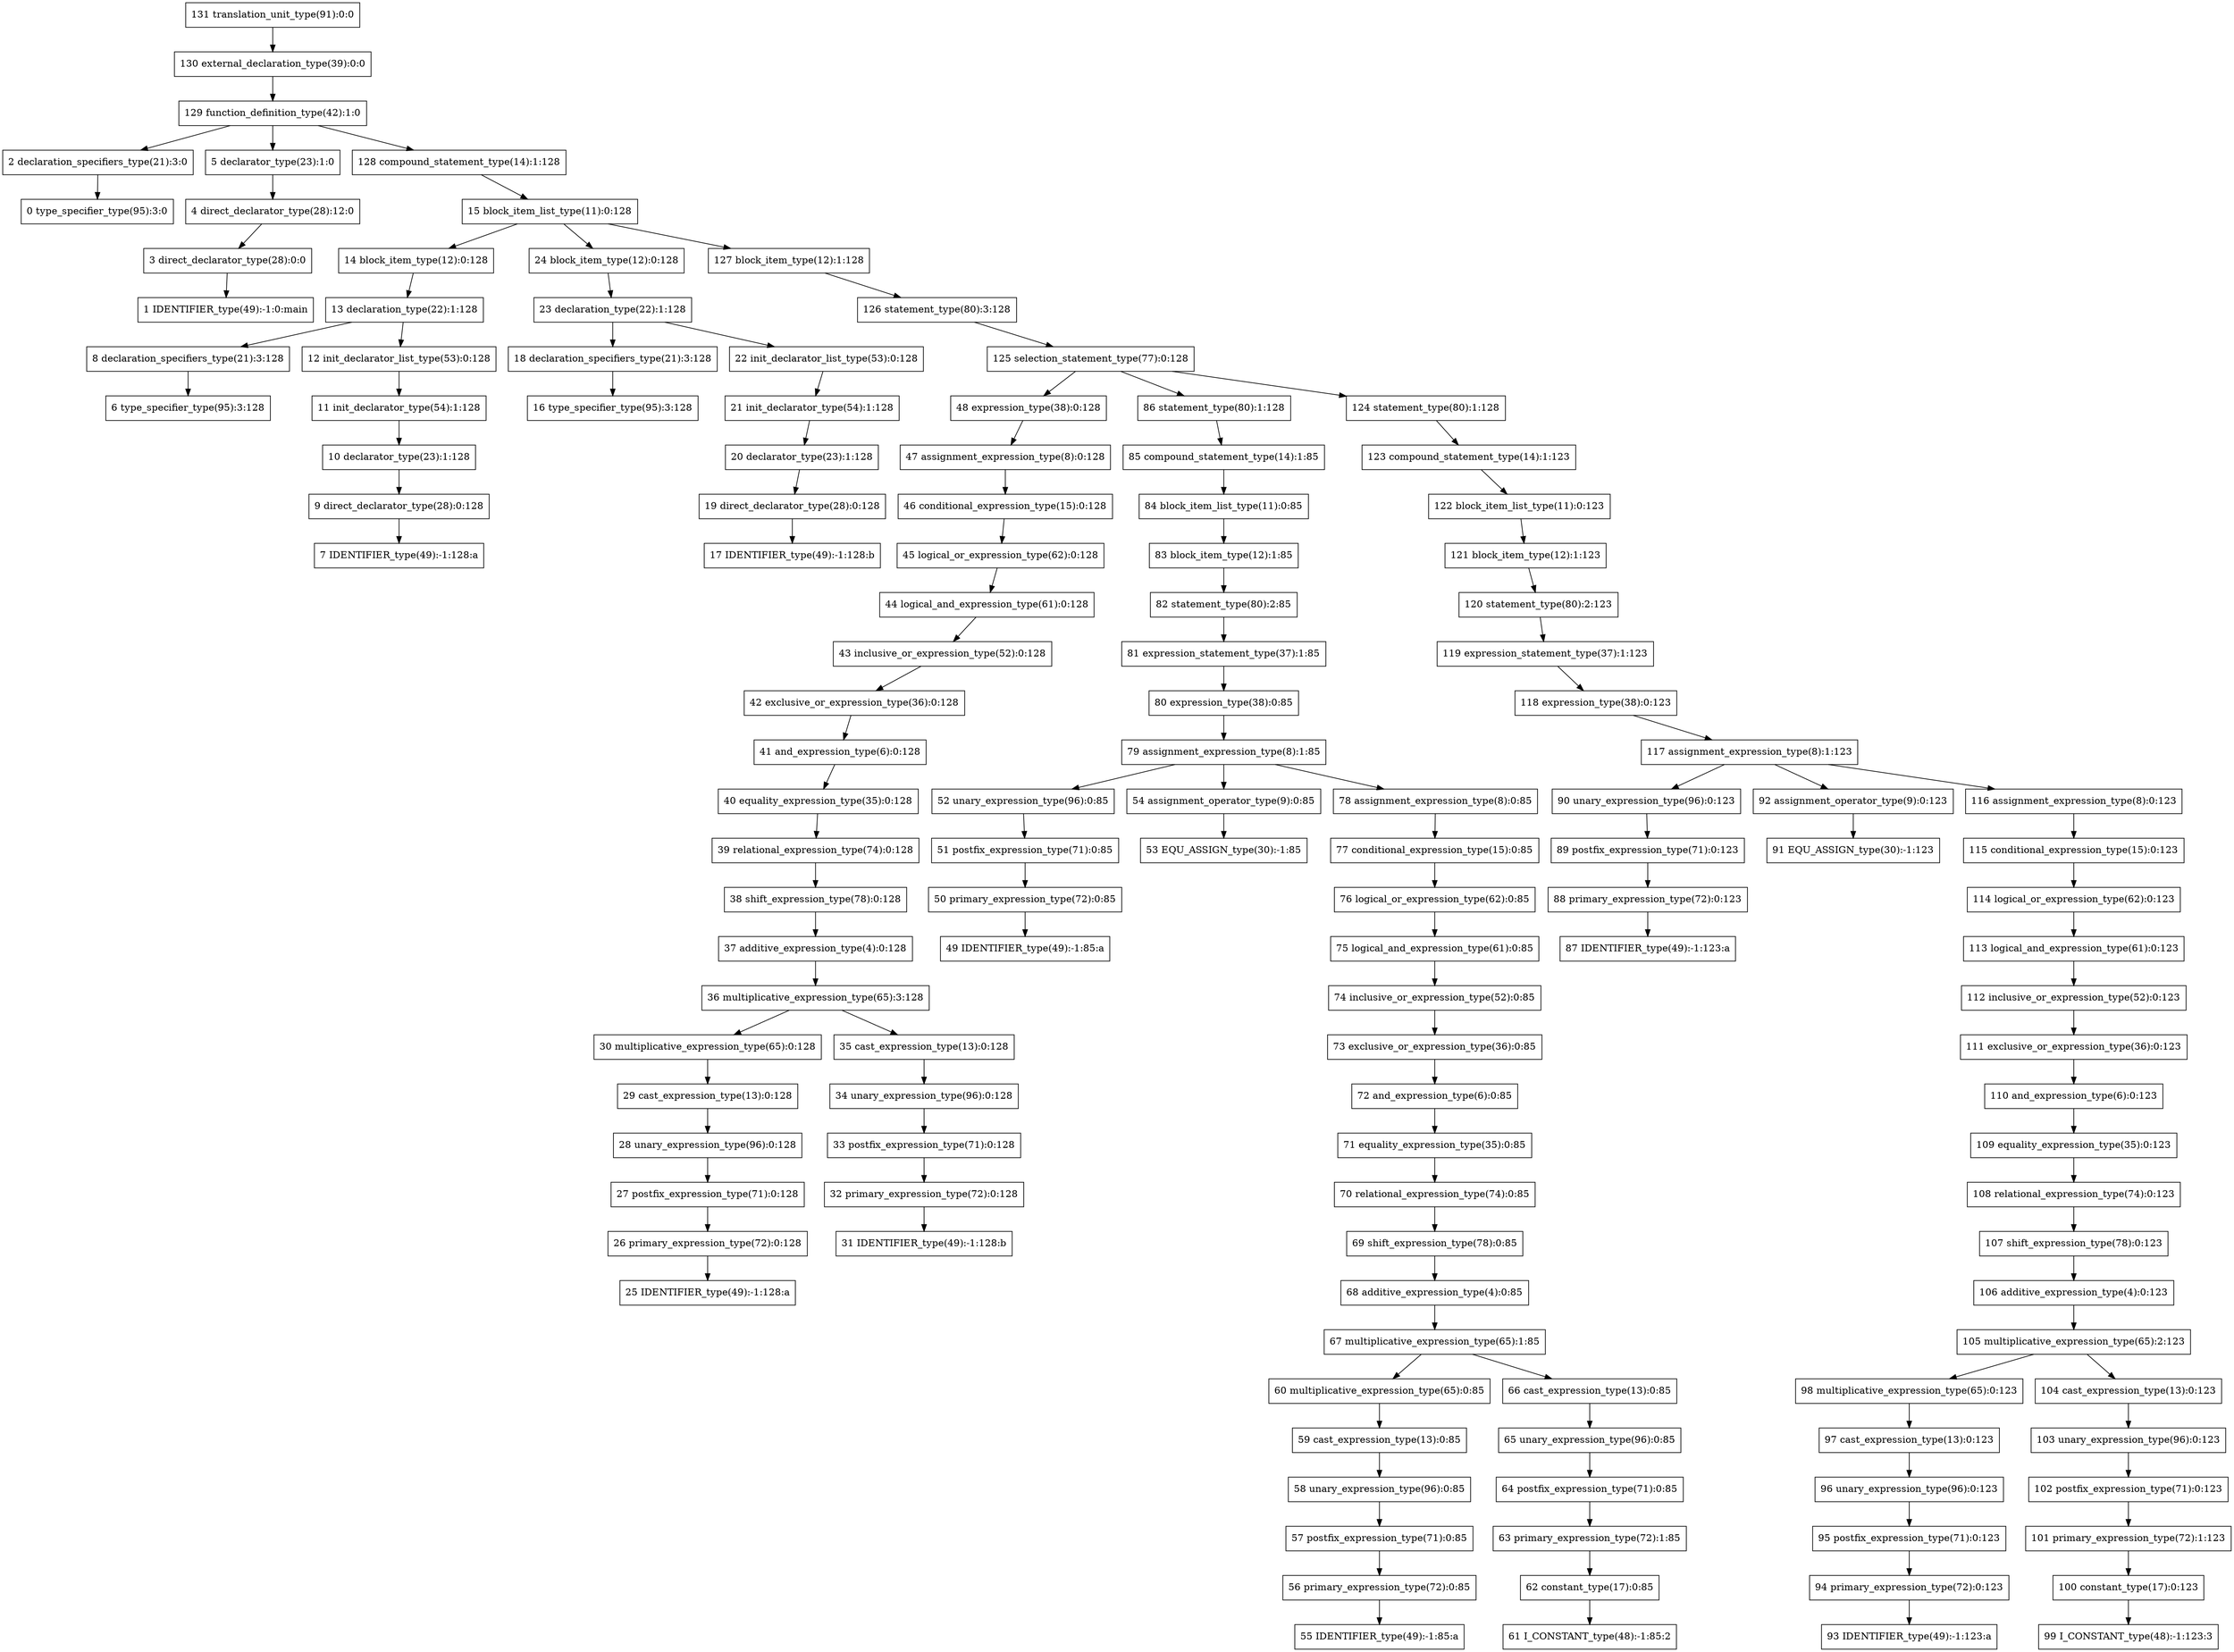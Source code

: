 digraph G{
131[shape=box, label="131 translation_unit_type(91):0:0"];
130[shape=box, label="130 external_declaration_type(39):0:0"];
131->130;
130[shape=box, label="130 external_declaration_type(39):0:0"];
129[shape=box, label="129 function_definition_type(42):1:0"];
130->129;
129[shape=box, label="129 function_definition_type(42):1:0"];
2[shape=box, label="2 declaration_specifiers_type(21):3:0"];
129->2;
2[shape=box, label="2 declaration_specifiers_type(21):3:0"];
0[shape=box, label="0 type_specifier_type(95):3:0"];
2->0;
0[shape=box, label="0 type_specifier_type(95):3:0"];
5[shape=box, label="5 declarator_type(23):1:0"];
129->5;
5[shape=box, label="5 declarator_type(23):1:0"];
4[shape=box, label="4 direct_declarator_type(28):12:0"];
5->4;
4[shape=box, label="4 direct_declarator_type(28):12:0"];
3[shape=box, label="3 direct_declarator_type(28):0:0"];
4->3;
3[shape=box, label="3 direct_declarator_type(28):0:0"];
1[shape=box, label="1 IDENTIFIER_type(49):-1:0:main"];
3->1;
1[shape=box, label="1 IDENTIFIER_type(49):-1:0:main"];
128[shape=box, label="128 compound_statement_type(14):1:128"];
129->128;
128[shape=box, label="128 compound_statement_type(14):1:128"];
15[shape=box, label="15 block_item_list_type(11):0:128"];
128->15;
15[shape=box, label="15 block_item_list_type(11):0:128"];
14[shape=box, label="14 block_item_type(12):0:128"];
15->14;
14[shape=box, label="14 block_item_type(12):0:128"];
13[shape=box, label="13 declaration_type(22):1:128"];
14->13;
13[shape=box, label="13 declaration_type(22):1:128"];
8[shape=box, label="8 declaration_specifiers_type(21):3:128"];
13->8;
8[shape=box, label="8 declaration_specifiers_type(21):3:128"];
6[shape=box, label="6 type_specifier_type(95):3:128"];
8->6;
6[shape=box, label="6 type_specifier_type(95):3:128"];
12[shape=box, label="12 init_declarator_list_type(53):0:128"];
13->12;
12[shape=box, label="12 init_declarator_list_type(53):0:128"];
11[shape=box, label="11 init_declarator_type(54):1:128"];
12->11;
11[shape=box, label="11 init_declarator_type(54):1:128"];
10[shape=box, label="10 declarator_type(23):1:128"];
11->10;
10[shape=box, label="10 declarator_type(23):1:128"];
9[shape=box, label="9 direct_declarator_type(28):0:128"];
10->9;
9[shape=box, label="9 direct_declarator_type(28):0:128"];
7[shape=box, label="7 IDENTIFIER_type(49):-1:128:a"];
9->7;
7[shape=box, label="7 IDENTIFIER_type(49):-1:128:a"];
24[shape=box, label="24 block_item_type(12):0:128"];
15->24;
24[shape=box, label="24 block_item_type(12):0:128"];
23[shape=box, label="23 declaration_type(22):1:128"];
24->23;
23[shape=box, label="23 declaration_type(22):1:128"];
18[shape=box, label="18 declaration_specifiers_type(21):3:128"];
23->18;
18[shape=box, label="18 declaration_specifiers_type(21):3:128"];
16[shape=box, label="16 type_specifier_type(95):3:128"];
18->16;
16[shape=box, label="16 type_specifier_type(95):3:128"];
22[shape=box, label="22 init_declarator_list_type(53):0:128"];
23->22;
22[shape=box, label="22 init_declarator_list_type(53):0:128"];
21[shape=box, label="21 init_declarator_type(54):1:128"];
22->21;
21[shape=box, label="21 init_declarator_type(54):1:128"];
20[shape=box, label="20 declarator_type(23):1:128"];
21->20;
20[shape=box, label="20 declarator_type(23):1:128"];
19[shape=box, label="19 direct_declarator_type(28):0:128"];
20->19;
19[shape=box, label="19 direct_declarator_type(28):0:128"];
17[shape=box, label="17 IDENTIFIER_type(49):-1:128:b"];
19->17;
17[shape=box, label="17 IDENTIFIER_type(49):-1:128:b"];
127[shape=box, label="127 block_item_type(12):1:128"];
15->127;
127[shape=box, label="127 block_item_type(12):1:128"];
126[shape=box, label="126 statement_type(80):3:128"];
127->126;
126[shape=box, label="126 statement_type(80):3:128"];
125[shape=box, label="125 selection_statement_type(77):0:128"];
126->125;
125[shape=box, label="125 selection_statement_type(77):0:128"];
48[shape=box, label="48 expression_type(38):0:128"];
125->48;
48[shape=box, label="48 expression_type(38):0:128"];
47[shape=box, label="47 assignment_expression_type(8):0:128"];
48->47;
47[shape=box, label="47 assignment_expression_type(8):0:128"];
46[shape=box, label="46 conditional_expression_type(15):0:128"];
47->46;
46[shape=box, label="46 conditional_expression_type(15):0:128"];
45[shape=box, label="45 logical_or_expression_type(62):0:128"];
46->45;
45[shape=box, label="45 logical_or_expression_type(62):0:128"];
44[shape=box, label="44 logical_and_expression_type(61):0:128"];
45->44;
44[shape=box, label="44 logical_and_expression_type(61):0:128"];
43[shape=box, label="43 inclusive_or_expression_type(52):0:128"];
44->43;
43[shape=box, label="43 inclusive_or_expression_type(52):0:128"];
42[shape=box, label="42 exclusive_or_expression_type(36):0:128"];
43->42;
42[shape=box, label="42 exclusive_or_expression_type(36):0:128"];
41[shape=box, label="41 and_expression_type(6):0:128"];
42->41;
41[shape=box, label="41 and_expression_type(6):0:128"];
40[shape=box, label="40 equality_expression_type(35):0:128"];
41->40;
40[shape=box, label="40 equality_expression_type(35):0:128"];
39[shape=box, label="39 relational_expression_type(74):0:128"];
40->39;
39[shape=box, label="39 relational_expression_type(74):0:128"];
38[shape=box, label="38 shift_expression_type(78):0:128"];
39->38;
38[shape=box, label="38 shift_expression_type(78):0:128"];
37[shape=box, label="37 additive_expression_type(4):0:128"];
38->37;
37[shape=box, label="37 additive_expression_type(4):0:128"];
36[shape=box, label="36 multiplicative_expression_type(65):3:128"];
37->36;
36[shape=box, label="36 multiplicative_expression_type(65):3:128"];
30[shape=box, label="30 multiplicative_expression_type(65):0:128"];
36->30;
30[shape=box, label="30 multiplicative_expression_type(65):0:128"];
29[shape=box, label="29 cast_expression_type(13):0:128"];
30->29;
29[shape=box, label="29 cast_expression_type(13):0:128"];
28[shape=box, label="28 unary_expression_type(96):0:128"];
29->28;
28[shape=box, label="28 unary_expression_type(96):0:128"];
27[shape=box, label="27 postfix_expression_type(71):0:128"];
28->27;
27[shape=box, label="27 postfix_expression_type(71):0:128"];
26[shape=box, label="26 primary_expression_type(72):0:128"];
27->26;
26[shape=box, label="26 primary_expression_type(72):0:128"];
25[shape=box, label="25 IDENTIFIER_type(49):-1:128:a"];
26->25;
25[shape=box, label="25 IDENTIFIER_type(49):-1:128:a"];
35[shape=box, label="35 cast_expression_type(13):0:128"];
36->35;
35[shape=box, label="35 cast_expression_type(13):0:128"];
34[shape=box, label="34 unary_expression_type(96):0:128"];
35->34;
34[shape=box, label="34 unary_expression_type(96):0:128"];
33[shape=box, label="33 postfix_expression_type(71):0:128"];
34->33;
33[shape=box, label="33 postfix_expression_type(71):0:128"];
32[shape=box, label="32 primary_expression_type(72):0:128"];
33->32;
32[shape=box, label="32 primary_expression_type(72):0:128"];
31[shape=box, label="31 IDENTIFIER_type(49):-1:128:b"];
32->31;
31[shape=box, label="31 IDENTIFIER_type(49):-1:128:b"];
86[shape=box, label="86 statement_type(80):1:128"];
125->86;
86[shape=box, label="86 statement_type(80):1:128"];
85[shape=box, label="85 compound_statement_type(14):1:85"];
86->85;
85[shape=box, label="85 compound_statement_type(14):1:85"];
84[shape=box, label="84 block_item_list_type(11):0:85"];
85->84;
84[shape=box, label="84 block_item_list_type(11):0:85"];
83[shape=box, label="83 block_item_type(12):1:85"];
84->83;
83[shape=box, label="83 block_item_type(12):1:85"];
82[shape=box, label="82 statement_type(80):2:85"];
83->82;
82[shape=box, label="82 statement_type(80):2:85"];
81[shape=box, label="81 expression_statement_type(37):1:85"];
82->81;
81[shape=box, label="81 expression_statement_type(37):1:85"];
80[shape=box, label="80 expression_type(38):0:85"];
81->80;
80[shape=box, label="80 expression_type(38):0:85"];
79[shape=box, label="79 assignment_expression_type(8):1:85"];
80->79;
79[shape=box, label="79 assignment_expression_type(8):1:85"];
52[shape=box, label="52 unary_expression_type(96):0:85"];
79->52;
52[shape=box, label="52 unary_expression_type(96):0:85"];
51[shape=box, label="51 postfix_expression_type(71):0:85"];
52->51;
51[shape=box, label="51 postfix_expression_type(71):0:85"];
50[shape=box, label="50 primary_expression_type(72):0:85"];
51->50;
50[shape=box, label="50 primary_expression_type(72):0:85"];
49[shape=box, label="49 IDENTIFIER_type(49):-1:85:a"];
50->49;
49[shape=box, label="49 IDENTIFIER_type(49):-1:85:a"];
54[shape=box, label="54 assignment_operator_type(9):0:85"];
79->54;
54[shape=box, label="54 assignment_operator_type(9):0:85"];
53[shape=box, label="53 EQU_ASSIGN_type(30):-1:85"];
54->53;
53[shape=box, label="53 EQU_ASSIGN_type(30):-1:85"];
78[shape=box, label="78 assignment_expression_type(8):0:85"];
79->78;
78[shape=box, label="78 assignment_expression_type(8):0:85"];
77[shape=box, label="77 conditional_expression_type(15):0:85"];
78->77;
77[shape=box, label="77 conditional_expression_type(15):0:85"];
76[shape=box, label="76 logical_or_expression_type(62):0:85"];
77->76;
76[shape=box, label="76 logical_or_expression_type(62):0:85"];
75[shape=box, label="75 logical_and_expression_type(61):0:85"];
76->75;
75[shape=box, label="75 logical_and_expression_type(61):0:85"];
74[shape=box, label="74 inclusive_or_expression_type(52):0:85"];
75->74;
74[shape=box, label="74 inclusive_or_expression_type(52):0:85"];
73[shape=box, label="73 exclusive_or_expression_type(36):0:85"];
74->73;
73[shape=box, label="73 exclusive_or_expression_type(36):0:85"];
72[shape=box, label="72 and_expression_type(6):0:85"];
73->72;
72[shape=box, label="72 and_expression_type(6):0:85"];
71[shape=box, label="71 equality_expression_type(35):0:85"];
72->71;
71[shape=box, label="71 equality_expression_type(35):0:85"];
70[shape=box, label="70 relational_expression_type(74):0:85"];
71->70;
70[shape=box, label="70 relational_expression_type(74):0:85"];
69[shape=box, label="69 shift_expression_type(78):0:85"];
70->69;
69[shape=box, label="69 shift_expression_type(78):0:85"];
68[shape=box, label="68 additive_expression_type(4):0:85"];
69->68;
68[shape=box, label="68 additive_expression_type(4):0:85"];
67[shape=box, label="67 multiplicative_expression_type(65):1:85"];
68->67;
67[shape=box, label="67 multiplicative_expression_type(65):1:85"];
60[shape=box, label="60 multiplicative_expression_type(65):0:85"];
67->60;
60[shape=box, label="60 multiplicative_expression_type(65):0:85"];
59[shape=box, label="59 cast_expression_type(13):0:85"];
60->59;
59[shape=box, label="59 cast_expression_type(13):0:85"];
58[shape=box, label="58 unary_expression_type(96):0:85"];
59->58;
58[shape=box, label="58 unary_expression_type(96):0:85"];
57[shape=box, label="57 postfix_expression_type(71):0:85"];
58->57;
57[shape=box, label="57 postfix_expression_type(71):0:85"];
56[shape=box, label="56 primary_expression_type(72):0:85"];
57->56;
56[shape=box, label="56 primary_expression_type(72):0:85"];
55[shape=box, label="55 IDENTIFIER_type(49):-1:85:a"];
56->55;
55[shape=box, label="55 IDENTIFIER_type(49):-1:85:a"];
66[shape=box, label="66 cast_expression_type(13):0:85"];
67->66;
66[shape=box, label="66 cast_expression_type(13):0:85"];
65[shape=box, label="65 unary_expression_type(96):0:85"];
66->65;
65[shape=box, label="65 unary_expression_type(96):0:85"];
64[shape=box, label="64 postfix_expression_type(71):0:85"];
65->64;
64[shape=box, label="64 postfix_expression_type(71):0:85"];
63[shape=box, label="63 primary_expression_type(72):1:85"];
64->63;
63[shape=box, label="63 primary_expression_type(72):1:85"];
62[shape=box, label="62 constant_type(17):0:85"];
63->62;
62[shape=box, label="62 constant_type(17):0:85"];
61[shape=box, label="61 I_CONSTANT_type(48):-1:85:2"];
62->61;
61[shape=box, label="61 I_CONSTANT_type(48):-1:85:2"];
124[shape=box, label="124 statement_type(80):1:128"];
125->124;
124[shape=box, label="124 statement_type(80):1:128"];
123[shape=box, label="123 compound_statement_type(14):1:123"];
124->123;
123[shape=box, label="123 compound_statement_type(14):1:123"];
122[shape=box, label="122 block_item_list_type(11):0:123"];
123->122;
122[shape=box, label="122 block_item_list_type(11):0:123"];
121[shape=box, label="121 block_item_type(12):1:123"];
122->121;
121[shape=box, label="121 block_item_type(12):1:123"];
120[shape=box, label="120 statement_type(80):2:123"];
121->120;
120[shape=box, label="120 statement_type(80):2:123"];
119[shape=box, label="119 expression_statement_type(37):1:123"];
120->119;
119[shape=box, label="119 expression_statement_type(37):1:123"];
118[shape=box, label="118 expression_type(38):0:123"];
119->118;
118[shape=box, label="118 expression_type(38):0:123"];
117[shape=box, label="117 assignment_expression_type(8):1:123"];
118->117;
117[shape=box, label="117 assignment_expression_type(8):1:123"];
90[shape=box, label="90 unary_expression_type(96):0:123"];
117->90;
90[shape=box, label="90 unary_expression_type(96):0:123"];
89[shape=box, label="89 postfix_expression_type(71):0:123"];
90->89;
89[shape=box, label="89 postfix_expression_type(71):0:123"];
88[shape=box, label="88 primary_expression_type(72):0:123"];
89->88;
88[shape=box, label="88 primary_expression_type(72):0:123"];
87[shape=box, label="87 IDENTIFIER_type(49):-1:123:a"];
88->87;
87[shape=box, label="87 IDENTIFIER_type(49):-1:123:a"];
92[shape=box, label="92 assignment_operator_type(9):0:123"];
117->92;
92[shape=box, label="92 assignment_operator_type(9):0:123"];
91[shape=box, label="91 EQU_ASSIGN_type(30):-1:123"];
92->91;
91[shape=box, label="91 EQU_ASSIGN_type(30):-1:123"];
116[shape=box, label="116 assignment_expression_type(8):0:123"];
117->116;
116[shape=box, label="116 assignment_expression_type(8):0:123"];
115[shape=box, label="115 conditional_expression_type(15):0:123"];
116->115;
115[shape=box, label="115 conditional_expression_type(15):0:123"];
114[shape=box, label="114 logical_or_expression_type(62):0:123"];
115->114;
114[shape=box, label="114 logical_or_expression_type(62):0:123"];
113[shape=box, label="113 logical_and_expression_type(61):0:123"];
114->113;
113[shape=box, label="113 logical_and_expression_type(61):0:123"];
112[shape=box, label="112 inclusive_or_expression_type(52):0:123"];
113->112;
112[shape=box, label="112 inclusive_or_expression_type(52):0:123"];
111[shape=box, label="111 exclusive_or_expression_type(36):0:123"];
112->111;
111[shape=box, label="111 exclusive_or_expression_type(36):0:123"];
110[shape=box, label="110 and_expression_type(6):0:123"];
111->110;
110[shape=box, label="110 and_expression_type(6):0:123"];
109[shape=box, label="109 equality_expression_type(35):0:123"];
110->109;
109[shape=box, label="109 equality_expression_type(35):0:123"];
108[shape=box, label="108 relational_expression_type(74):0:123"];
109->108;
108[shape=box, label="108 relational_expression_type(74):0:123"];
107[shape=box, label="107 shift_expression_type(78):0:123"];
108->107;
107[shape=box, label="107 shift_expression_type(78):0:123"];
106[shape=box, label="106 additive_expression_type(4):0:123"];
107->106;
106[shape=box, label="106 additive_expression_type(4):0:123"];
105[shape=box, label="105 multiplicative_expression_type(65):2:123"];
106->105;
105[shape=box, label="105 multiplicative_expression_type(65):2:123"];
98[shape=box, label="98 multiplicative_expression_type(65):0:123"];
105->98;
98[shape=box, label="98 multiplicative_expression_type(65):0:123"];
97[shape=box, label="97 cast_expression_type(13):0:123"];
98->97;
97[shape=box, label="97 cast_expression_type(13):0:123"];
96[shape=box, label="96 unary_expression_type(96):0:123"];
97->96;
96[shape=box, label="96 unary_expression_type(96):0:123"];
95[shape=box, label="95 postfix_expression_type(71):0:123"];
96->95;
95[shape=box, label="95 postfix_expression_type(71):0:123"];
94[shape=box, label="94 primary_expression_type(72):0:123"];
95->94;
94[shape=box, label="94 primary_expression_type(72):0:123"];
93[shape=box, label="93 IDENTIFIER_type(49):-1:123:a"];
94->93;
93[shape=box, label="93 IDENTIFIER_type(49):-1:123:a"];
104[shape=box, label="104 cast_expression_type(13):0:123"];
105->104;
104[shape=box, label="104 cast_expression_type(13):0:123"];
103[shape=box, label="103 unary_expression_type(96):0:123"];
104->103;
103[shape=box, label="103 unary_expression_type(96):0:123"];
102[shape=box, label="102 postfix_expression_type(71):0:123"];
103->102;
102[shape=box, label="102 postfix_expression_type(71):0:123"];
101[shape=box, label="101 primary_expression_type(72):1:123"];
102->101;
101[shape=box, label="101 primary_expression_type(72):1:123"];
100[shape=box, label="100 constant_type(17):0:123"];
101->100;
100[shape=box, label="100 constant_type(17):0:123"];
99[shape=box, label="99 I_CONSTANT_type(48):-1:123:3"];
100->99;
99[shape=box, label="99 I_CONSTANT_type(48):-1:123:3"];
}

